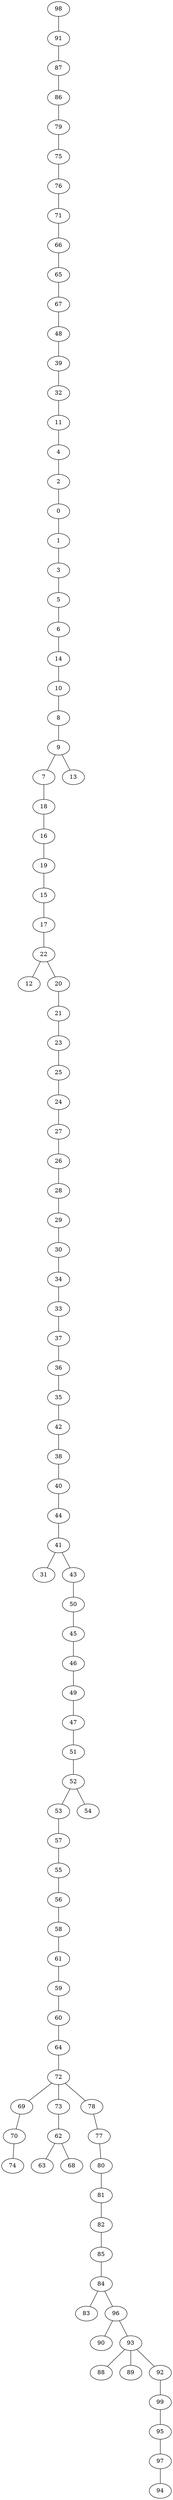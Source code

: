 graph Gnd_Barabasi_Albert_n100_d5_DFS_I {
98;
91;
87;
86;
79;
75;
76;
71;
66;
65;
67;
48;
39;
32;
11;
4;
2;
0;
1;
3;
5;
6;
14;
10;
8;
9;
7;
18;
16;
19;
15;
17;
22;
12;
20;
21;
23;
25;
24;
27;
26;
28;
29;
30;
34;
33;
37;
36;
35;
42;
38;
40;
44;
41;
31;
43;
50;
45;
46;
49;
47;
51;
52;
53;
57;
55;
56;
58;
61;
59;
60;
64;
72;
69;
70;
74;
73;
62;
63;
68;
78;
77;
80;
81;
82;
85;
84;
83;
96;
90;
93;
88;
89;
92;
99;
95;
97;
94;
54;
13;
98 -- 91;
91 -- 87;
87 -- 86;
86 -- 79;
79 -- 75;
75 -- 76;
76 -- 71;
71 -- 66;
66 -- 65;
65 -- 67;
67 -- 48;
48 -- 39;
39 -- 32;
32 -- 11;
11 -- 4;
4 -- 2;
2 -- 0;
0 -- 1;
1 -- 3;
3 -- 5;
5 -- 6;
6 -- 14;
14 -- 10;
10 -- 8;
8 -- 9;
9 -- 7;
7 -- 18;
18 -- 16;
16 -- 19;
19 -- 15;
15 -- 17;
17 -- 22;
22 -- 12;
22 -- 20;
20 -- 21;
21 -- 23;
23 -- 25;
25 -- 24;
24 -- 27;
27 -- 26;
26 -- 28;
28 -- 29;
29 -- 30;
30 -- 34;
34 -- 33;
33 -- 37;
37 -- 36;
36 -- 35;
35 -- 42;
42 -- 38;
38 -- 40;
40 -- 44;
44 -- 41;
41 -- 31;
41 -- 43;
43 -- 50;
50 -- 45;
45 -- 46;
46 -- 49;
49 -- 47;
47 -- 51;
51 -- 52;
52 -- 53;
53 -- 57;
57 -- 55;
55 -- 56;
56 -- 58;
58 -- 61;
61 -- 59;
59 -- 60;
60 -- 64;
64 -- 72;
72 -- 69;
69 -- 70;
70 -- 74;
72 -- 73;
73 -- 62;
62 -- 63;
62 -- 68;
72 -- 78;
78 -- 77;
77 -- 80;
80 -- 81;
81 -- 82;
82 -- 85;
85 -- 84;
84 -- 83;
84 -- 96;
96 -- 90;
96 -- 93;
93 -- 88;
93 -- 89;
93 -- 92;
92 -- 99;
99 -- 95;
95 -- 97;
97 -- 94;
52 -- 54;
9 -- 13;
}
